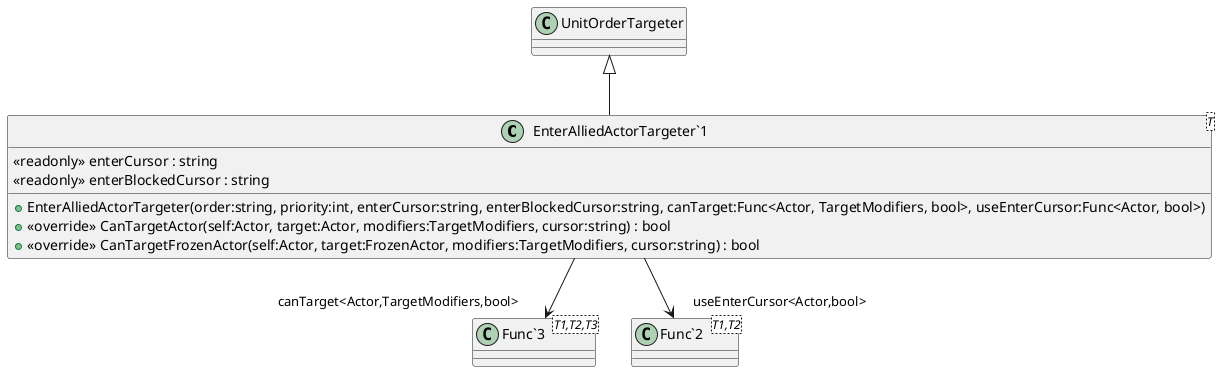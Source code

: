 @startuml
class "EnterAlliedActorTargeter`1"<T> {
    <<readonly>> enterCursor : string
    <<readonly>> enterBlockedCursor : string
    + EnterAlliedActorTargeter(order:string, priority:int, enterCursor:string, enterBlockedCursor:string, canTarget:Func<Actor, TargetModifiers, bool>, useEnterCursor:Func<Actor, bool>)
    + <<override>> CanTargetActor(self:Actor, target:Actor, modifiers:TargetModifiers, cursor:string) : bool
    + <<override>> CanTargetFrozenActor(self:Actor, target:FrozenActor, modifiers:TargetModifiers, cursor:string) : bool
}
class "Func`3"<T1,T2,T3> {
}
class "Func`2"<T1,T2> {
}
UnitOrderTargeter <|-- "EnterAlliedActorTargeter`1"
"EnterAlliedActorTargeter`1" --> "canTarget<Actor,TargetModifiers,bool>" "Func`3"
"EnterAlliedActorTargeter`1" --> "useEnterCursor<Actor,bool>" "Func`2"
@enduml
